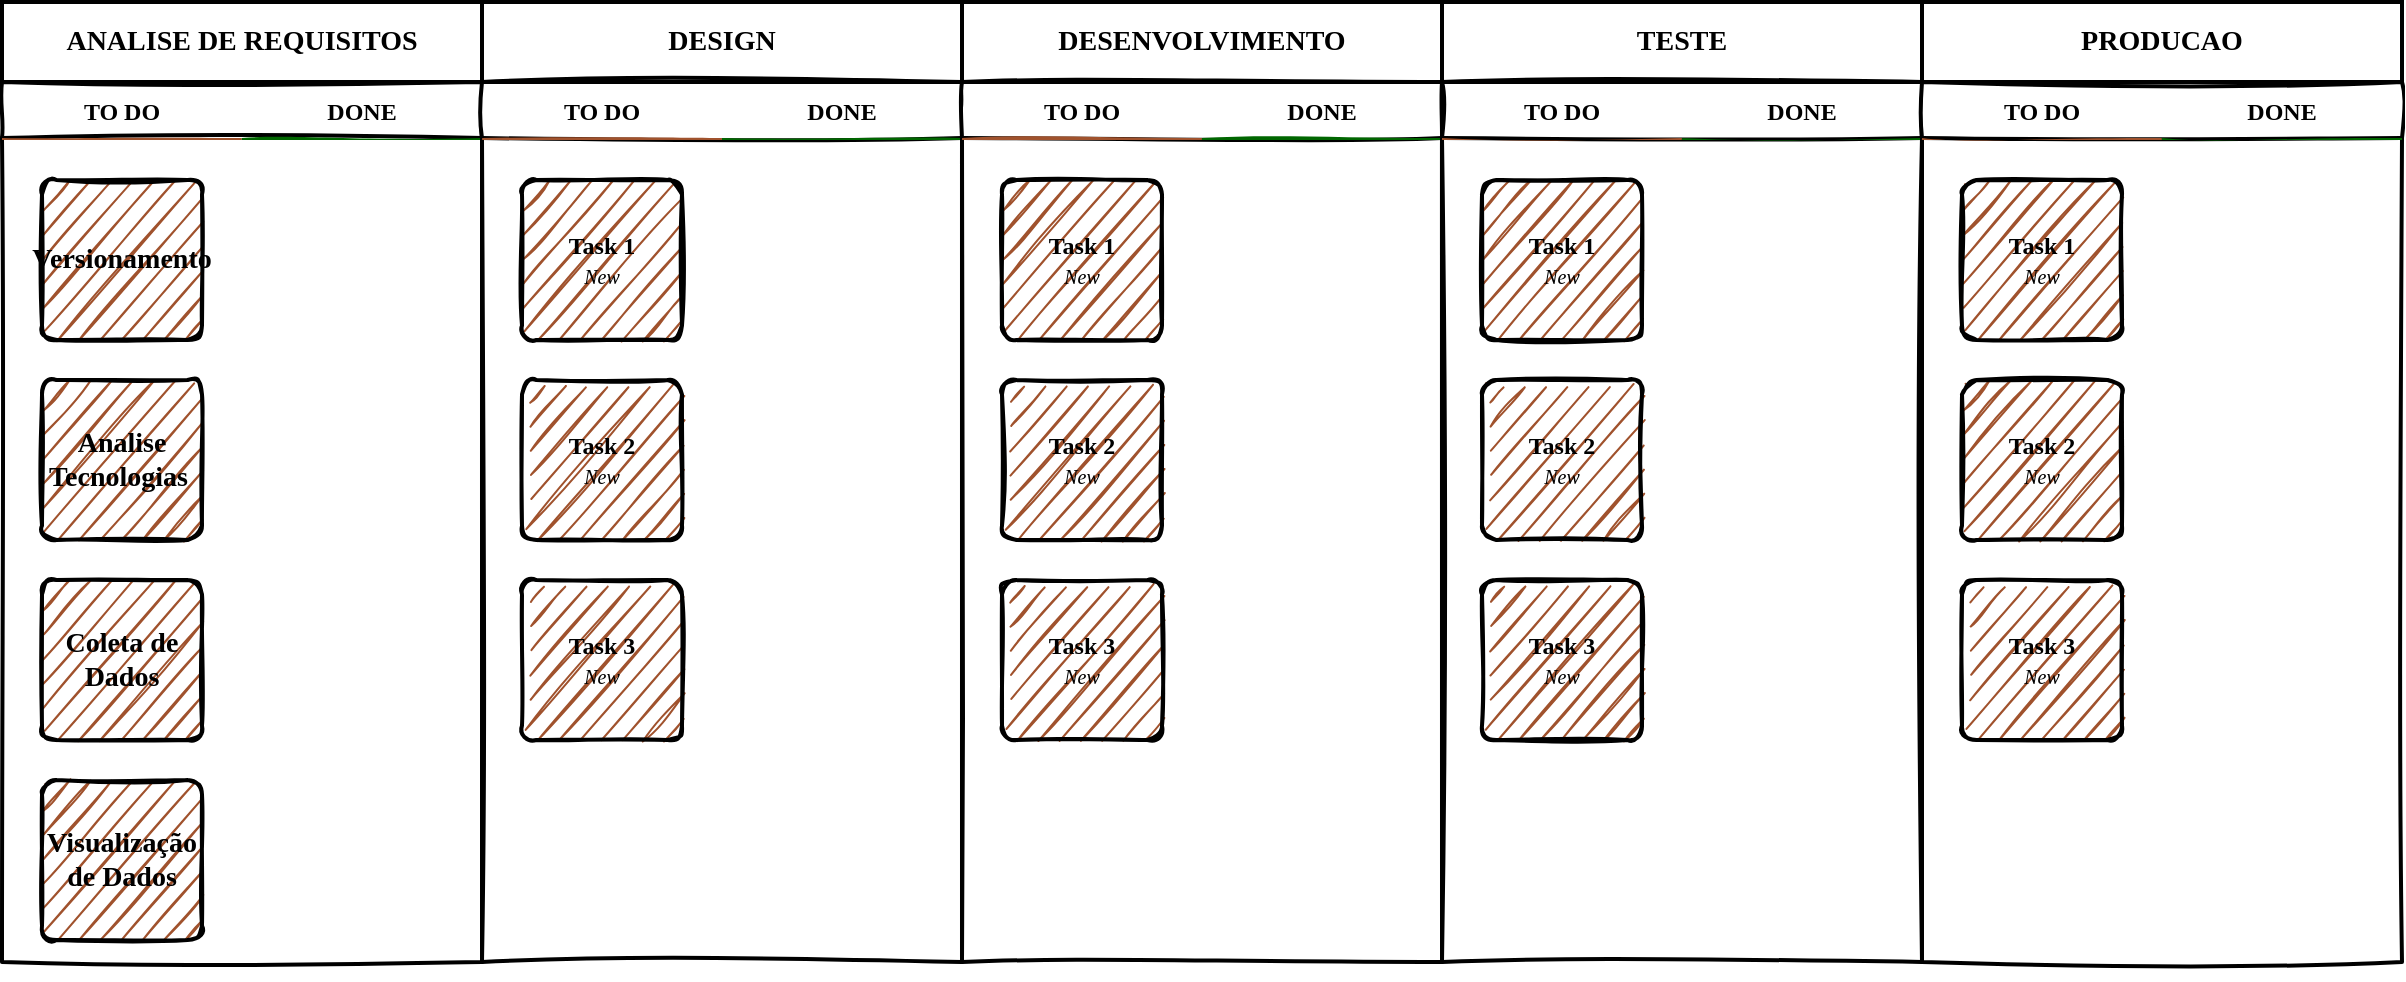 <mxfile version="21.6.8" type="github">
  <diagram id="wFE0QG_FPsp0jaGvCLVb" name="Page-1">
    <mxGraphModel dx="1360" dy="803" grid="1" gridSize="10" guides="1" tooltips="1" connect="1" arrows="1" fold="1" page="1" pageScale="1" pageWidth="850" pageHeight="1100" math="0" shadow="0">
      <root>
        <mxCell id="0" />
        <mxCell id="1" parent="0" />
        <mxCell id="_5mSTuPxr-ZiKRkBDSY7-1" value="" style="swimlane;fontStyle=2;childLayout=stackLayout;horizontal=1;startSize=28;horizontalStack=1;resizeParent=1;resizeParentMax=0;resizeLast=0;collapsible=0;marginBottom=0;swimlaneFillColor=none;fontFamily=Permanent Marker;fontSize=16;points=[];verticalAlign=top;stackBorder=0;resizable=1;strokeWidth=2;sketch=1;disableMultiStroke=1;" parent="1" vertex="1">
          <mxGeometry x="160" y="80" width="240" height="440" as="geometry" />
        </mxCell>
        <object label="TO DO" status="New" id="_5mSTuPxr-ZiKRkBDSY7-2">
          <mxCell style="swimlane;strokeWidth=2;fontFamily=Permanent Marker;html=0;startSize=1;verticalAlign=bottom;spacingBottom=5;points=[];childLayout=stackLayout;stackBorder=20;stackSpacing=20;resizeLast=0;resizeParent=1;horizontalStack=0;collapsible=0;sketch=1;strokeColor=none;fillStyle=solid;fillColor=#A0522D;" parent="_5mSTuPxr-ZiKRkBDSY7-1" vertex="1">
            <mxGeometry y="28" width="120" height="421" as="geometry" />
          </mxCell>
        </object>
        <object label="&lt;font style=&quot;font-size: 14px;&quot;&gt;Versionamento&lt;/font&gt;" placeholders="1" id="_5mSTuPxr-ZiKRkBDSY7-3">
          <mxCell style="whiteSpace=wrap;html=1;strokeWidth=2;fillColor=swimlane;fontStyle=1;spacingTop=0;rounded=1;arcSize=9;points=[];sketch=1;fontFamily=Permanent Marker;hachureGap=8;fillWeight=1;" parent="_5mSTuPxr-ZiKRkBDSY7-2" vertex="1">
            <mxGeometry x="20" y="21" width="80" height="80" as="geometry" />
          </mxCell>
        </object>
        <object label="&lt;font style=&quot;font-size: 14px;&quot;&gt;Analise Tecnologias&amp;nbsp;&lt;/font&gt;" placeholders="1" id="_5mSTuPxr-ZiKRkBDSY7-4">
          <mxCell style="whiteSpace=wrap;html=1;strokeWidth=2;fillColor=swimlane;fontStyle=1;spacingTop=0;rounded=1;arcSize=9;points=[];sketch=1;fontFamily=Permanent Marker;hachureGap=8;fillWeight=1;" parent="_5mSTuPxr-ZiKRkBDSY7-2" vertex="1">
            <mxGeometry x="20" y="121" width="80" height="80" as="geometry" />
          </mxCell>
        </object>
        <object label="&lt;font style=&quot;font-size: 14px;&quot;&gt;Coleta de Dados&lt;/font&gt;" placeholders="1" id="_5mSTuPxr-ZiKRkBDSY7-5">
          <mxCell style="whiteSpace=wrap;html=1;strokeWidth=2;fillColor=swimlane;fontStyle=1;spacingTop=0;rounded=1;arcSize=9;points=[];sketch=1;fontFamily=Permanent Marker;hachureGap=8;fillWeight=1;" parent="_5mSTuPxr-ZiKRkBDSY7-2" vertex="1">
            <mxGeometry x="20" y="221" width="80" height="80" as="geometry" />
          </mxCell>
        </object>
        <object label="&lt;font style=&quot;font-size: 14px;&quot;&gt;Visualização de Dados&lt;/font&gt;" placeholders="1" id="TxZ0ryvqJ0PURnpC9VBf-45">
          <mxCell style="whiteSpace=wrap;html=1;strokeWidth=2;fillColor=swimlane;fontStyle=1;spacingTop=0;rounded=1;arcSize=9;points=[];sketch=1;fontFamily=Permanent Marker;hachureGap=8;fillWeight=1;" vertex="1" parent="_5mSTuPxr-ZiKRkBDSY7-2">
            <mxGeometry x="20" y="321" width="80" height="80" as="geometry" />
          </mxCell>
        </object>
        <object label="DONE" status="In progress" id="_5mSTuPxr-ZiKRkBDSY7-6">
          <mxCell style="swimlane;strokeWidth=2;fontFamily=Permanent Marker;html=0;startSize=1;verticalAlign=bottom;spacingBottom=5;points=[];childLayout=stackLayout;stackBorder=20;stackSpacing=20;resizeLast=0;resizeParent=1;horizontalStack=0;collapsible=0;sketch=1;strokeColor=none;fillStyle=solid;fillColor=#006600;" parent="_5mSTuPxr-ZiKRkBDSY7-1" vertex="1">
            <mxGeometry x="120" y="28" width="120" height="412" as="geometry" />
          </mxCell>
        </object>
        <mxCell id="TxZ0ryvqJ0PURnpC9VBf-8" value="&lt;b&gt;&lt;font style=&quot;font-size: 14px;&quot;&gt;ANALISE DE REQUISITOS&lt;/font&gt;&lt;/b&gt;" style="rounded=0;whiteSpace=wrap;html=1;fillColor=none;strokeWidth=2;fontFamily=Permanent Marker;" vertex="1" parent="1">
          <mxGeometry x="160" y="40" width="240" height="40" as="geometry" />
        </mxCell>
        <mxCell id="TxZ0ryvqJ0PURnpC9VBf-9" value="" style="swimlane;fontStyle=2;childLayout=stackLayout;horizontal=1;startSize=28;horizontalStack=1;resizeParent=1;resizeParentMax=0;resizeLast=0;collapsible=0;marginBottom=0;swimlaneFillColor=none;fontFamily=Permanent Marker;fontSize=16;points=[];verticalAlign=top;stackBorder=0;resizable=1;strokeWidth=2;sketch=1;disableMultiStroke=1;" vertex="1" parent="1">
          <mxGeometry x="400" y="80" width="240" height="440" as="geometry" />
        </mxCell>
        <object label="TO DO" status="New" id="TxZ0ryvqJ0PURnpC9VBf-10">
          <mxCell style="swimlane;strokeWidth=2;fontFamily=Permanent Marker;html=0;startSize=1;verticalAlign=bottom;spacingBottom=5;points=[];childLayout=stackLayout;stackBorder=20;stackSpacing=20;resizeLast=0;resizeParent=1;horizontalStack=0;collapsible=0;sketch=1;strokeColor=none;fillStyle=solid;fillColor=#A0522D;" vertex="1" parent="TxZ0ryvqJ0PURnpC9VBf-9">
            <mxGeometry y="28" width="120" height="412" as="geometry" />
          </mxCell>
        </object>
        <object label="Task 1&lt;br&gt;&lt;span style=&quot;font-weight: normal&quot;&gt;&lt;i&gt;&lt;font style=&quot;font-size: 10px&quot;&gt;%status%&lt;/font&gt;&lt;/i&gt;&lt;/span&gt;" placeholders="1" id="TxZ0ryvqJ0PURnpC9VBf-11">
          <mxCell style="whiteSpace=wrap;html=1;strokeWidth=2;fillColor=swimlane;fontStyle=1;spacingTop=0;rounded=1;arcSize=9;points=[];sketch=1;fontFamily=Permanent Marker;hachureGap=8;fillWeight=1;" vertex="1" parent="TxZ0ryvqJ0PURnpC9VBf-10">
            <mxGeometry x="20" y="21" width="80" height="80" as="geometry" />
          </mxCell>
        </object>
        <object label="Task 2&lt;br&gt;&lt;span style=&quot;font-weight: normal&quot;&gt;&lt;i&gt;&lt;font style=&quot;font-size: 10px&quot;&gt;%status%&lt;/font&gt;&lt;/i&gt;&lt;/span&gt;" placeholders="1" id="TxZ0ryvqJ0PURnpC9VBf-12">
          <mxCell style="whiteSpace=wrap;html=1;strokeWidth=2;fillColor=swimlane;fontStyle=1;spacingTop=0;rounded=1;arcSize=9;points=[];sketch=1;fontFamily=Permanent Marker;hachureGap=8;fillWeight=1;" vertex="1" parent="TxZ0ryvqJ0PURnpC9VBf-10">
            <mxGeometry x="20" y="121" width="80" height="80" as="geometry" />
          </mxCell>
        </object>
        <object label="Task 3&lt;br&gt;&lt;span style=&quot;font-weight: normal&quot;&gt;&lt;i&gt;&lt;font style=&quot;font-size: 10px&quot;&gt;%status%&lt;/font&gt;&lt;/i&gt;&lt;/span&gt;" placeholders="1" id="TxZ0ryvqJ0PURnpC9VBf-13">
          <mxCell style="whiteSpace=wrap;html=1;strokeWidth=2;fillColor=swimlane;fontStyle=1;spacingTop=0;rounded=1;arcSize=9;points=[];sketch=1;fontFamily=Permanent Marker;hachureGap=8;fillWeight=1;" vertex="1" parent="TxZ0ryvqJ0PURnpC9VBf-10">
            <mxGeometry x="20" y="221" width="80" height="80" as="geometry" />
          </mxCell>
        </object>
        <object label="DONE" status="In progress" id="TxZ0ryvqJ0PURnpC9VBf-14">
          <mxCell style="swimlane;strokeWidth=2;fontFamily=Permanent Marker;html=0;startSize=1;verticalAlign=bottom;spacingBottom=5;points=[];childLayout=stackLayout;stackBorder=20;stackSpacing=20;resizeLast=0;resizeParent=1;horizontalStack=0;collapsible=0;sketch=1;strokeColor=none;fillStyle=solid;fillColor=#006600;" vertex="1" parent="TxZ0ryvqJ0PURnpC9VBf-9">
            <mxGeometry x="120" y="28" width="120" height="412" as="geometry" />
          </mxCell>
        </object>
        <mxCell id="TxZ0ryvqJ0PURnpC9VBf-17" value="&lt;b style=&quot;border-color: var(--border-color);&quot;&gt;&lt;font style=&quot;border-color: var(--border-color); font-size: 14px;&quot;&gt;DESIGN&lt;/font&gt;&lt;/b&gt;" style="rounded=0;whiteSpace=wrap;html=1;fillColor=none;strokeWidth=2;fontFamily=Permanent Marker;" vertex="1" parent="1">
          <mxGeometry x="400" y="40" width="240" height="40" as="geometry" />
        </mxCell>
        <mxCell id="TxZ0ryvqJ0PURnpC9VBf-18" value="" style="swimlane;fontStyle=2;childLayout=stackLayout;horizontal=1;startSize=28;horizontalStack=1;resizeParent=1;resizeParentMax=0;resizeLast=0;collapsible=0;marginBottom=0;swimlaneFillColor=none;fontFamily=Permanent Marker;fontSize=16;points=[];verticalAlign=top;stackBorder=0;resizable=1;strokeWidth=2;sketch=1;disableMultiStroke=1;" vertex="1" parent="1">
          <mxGeometry x="640" y="80" width="240" height="440" as="geometry" />
        </mxCell>
        <object label="TO DO" status="New" id="TxZ0ryvqJ0PURnpC9VBf-19">
          <mxCell style="swimlane;strokeWidth=2;fontFamily=Permanent Marker;html=0;startSize=1;verticalAlign=bottom;spacingBottom=5;points=[];childLayout=stackLayout;stackBorder=20;stackSpacing=20;resizeLast=0;resizeParent=1;horizontalStack=0;collapsible=0;sketch=1;strokeColor=none;fillStyle=solid;fillColor=#A0522D;" vertex="1" parent="TxZ0ryvqJ0PURnpC9VBf-18">
            <mxGeometry y="28" width="120" height="412" as="geometry" />
          </mxCell>
        </object>
        <object label="Task 1&lt;br&gt;&lt;span style=&quot;font-weight: normal&quot;&gt;&lt;i&gt;&lt;font style=&quot;font-size: 10px&quot;&gt;%status%&lt;/font&gt;&lt;/i&gt;&lt;/span&gt;" placeholders="1" id="TxZ0ryvqJ0PURnpC9VBf-20">
          <mxCell style="whiteSpace=wrap;html=1;strokeWidth=2;fillColor=swimlane;fontStyle=1;spacingTop=0;rounded=1;arcSize=9;points=[];sketch=1;fontFamily=Permanent Marker;hachureGap=8;fillWeight=1;" vertex="1" parent="TxZ0ryvqJ0PURnpC9VBf-19">
            <mxGeometry x="20" y="21" width="80" height="80" as="geometry" />
          </mxCell>
        </object>
        <object label="Task 2&lt;br&gt;&lt;span style=&quot;font-weight: normal&quot;&gt;&lt;i&gt;&lt;font style=&quot;font-size: 10px&quot;&gt;%status%&lt;/font&gt;&lt;/i&gt;&lt;/span&gt;" placeholders="1" id="TxZ0ryvqJ0PURnpC9VBf-21">
          <mxCell style="whiteSpace=wrap;html=1;strokeWidth=2;fillColor=swimlane;fontStyle=1;spacingTop=0;rounded=1;arcSize=9;points=[];sketch=1;fontFamily=Permanent Marker;hachureGap=8;fillWeight=1;" vertex="1" parent="TxZ0ryvqJ0PURnpC9VBf-19">
            <mxGeometry x="20" y="121" width="80" height="80" as="geometry" />
          </mxCell>
        </object>
        <object label="Task 3&lt;br&gt;&lt;span style=&quot;font-weight: normal&quot;&gt;&lt;i&gt;&lt;font style=&quot;font-size: 10px&quot;&gt;%status%&lt;/font&gt;&lt;/i&gt;&lt;/span&gt;" placeholders="1" id="TxZ0ryvqJ0PURnpC9VBf-22">
          <mxCell style="whiteSpace=wrap;html=1;strokeWidth=2;fillColor=swimlane;fontStyle=1;spacingTop=0;rounded=1;arcSize=9;points=[];sketch=1;fontFamily=Permanent Marker;hachureGap=8;fillWeight=1;" vertex="1" parent="TxZ0ryvqJ0PURnpC9VBf-19">
            <mxGeometry x="20" y="221" width="80" height="80" as="geometry" />
          </mxCell>
        </object>
        <object label="DONE" status="In progress" id="TxZ0ryvqJ0PURnpC9VBf-23">
          <mxCell style="swimlane;strokeWidth=2;fontFamily=Permanent Marker;html=0;startSize=1;verticalAlign=bottom;spacingBottom=5;points=[];childLayout=stackLayout;stackBorder=20;stackSpacing=20;resizeLast=0;resizeParent=1;horizontalStack=0;collapsible=0;sketch=1;strokeColor=none;fillStyle=solid;fillColor=#006600;" vertex="1" parent="TxZ0ryvqJ0PURnpC9VBf-18">
            <mxGeometry x="120" y="28" width="120" height="412" as="geometry" />
          </mxCell>
        </object>
        <mxCell id="TxZ0ryvqJ0PURnpC9VBf-26" value="&lt;b&gt;&lt;font style=&quot;font-size: 14px;&quot;&gt;DESENVOLVIMENTO&lt;/font&gt;&lt;/b&gt;" style="rounded=0;whiteSpace=wrap;html=1;fillColor=none;strokeWidth=2;fontFamily=Permanent Marker;" vertex="1" parent="1">
          <mxGeometry x="640" y="40" width="240" height="40" as="geometry" />
        </mxCell>
        <mxCell id="TxZ0ryvqJ0PURnpC9VBf-27" value="" style="swimlane;fontStyle=2;childLayout=stackLayout;horizontal=1;startSize=28;horizontalStack=1;resizeParent=1;resizeParentMax=0;resizeLast=0;collapsible=0;marginBottom=0;swimlaneFillColor=none;fontFamily=Permanent Marker;fontSize=16;points=[];verticalAlign=top;stackBorder=0;resizable=1;strokeWidth=2;sketch=1;disableMultiStroke=1;" vertex="1" parent="1">
          <mxGeometry x="880" y="80" width="240" height="440" as="geometry" />
        </mxCell>
        <object label="TO DO" status="New" id="TxZ0ryvqJ0PURnpC9VBf-28">
          <mxCell style="swimlane;strokeWidth=2;fontFamily=Permanent Marker;html=0;startSize=1;verticalAlign=bottom;spacingBottom=5;points=[];childLayout=stackLayout;stackBorder=20;stackSpacing=20;resizeLast=0;resizeParent=1;horizontalStack=0;collapsible=0;sketch=1;strokeColor=none;fillStyle=solid;fillColor=#A0522D;" vertex="1" parent="TxZ0ryvqJ0PURnpC9VBf-27">
            <mxGeometry y="28" width="120" height="412" as="geometry" />
          </mxCell>
        </object>
        <object label="Task 1&lt;br&gt;&lt;span style=&quot;font-weight: normal&quot;&gt;&lt;i&gt;&lt;font style=&quot;font-size: 10px&quot;&gt;%status%&lt;/font&gt;&lt;/i&gt;&lt;/span&gt;" placeholders="1" id="TxZ0ryvqJ0PURnpC9VBf-29">
          <mxCell style="whiteSpace=wrap;html=1;strokeWidth=2;fillColor=swimlane;fontStyle=1;spacingTop=0;rounded=1;arcSize=9;points=[];sketch=1;fontFamily=Permanent Marker;hachureGap=8;fillWeight=1;" vertex="1" parent="TxZ0ryvqJ0PURnpC9VBf-28">
            <mxGeometry x="20" y="21" width="80" height="80" as="geometry" />
          </mxCell>
        </object>
        <object label="Task 2&lt;br&gt;&lt;span style=&quot;font-weight: normal&quot;&gt;&lt;i&gt;&lt;font style=&quot;font-size: 10px&quot;&gt;%status%&lt;/font&gt;&lt;/i&gt;&lt;/span&gt;" placeholders="1" id="TxZ0ryvqJ0PURnpC9VBf-30">
          <mxCell style="whiteSpace=wrap;html=1;strokeWidth=2;fillColor=swimlane;fontStyle=1;spacingTop=0;rounded=1;arcSize=9;points=[];sketch=1;fontFamily=Permanent Marker;hachureGap=8;fillWeight=1;" vertex="1" parent="TxZ0ryvqJ0PURnpC9VBf-28">
            <mxGeometry x="20" y="121" width="80" height="80" as="geometry" />
          </mxCell>
        </object>
        <object label="Task 3&lt;br&gt;&lt;span style=&quot;font-weight: normal&quot;&gt;&lt;i&gt;&lt;font style=&quot;font-size: 10px&quot;&gt;%status%&lt;/font&gt;&lt;/i&gt;&lt;/span&gt;" placeholders="1" id="TxZ0ryvqJ0PURnpC9VBf-31">
          <mxCell style="whiteSpace=wrap;html=1;strokeWidth=2;fillColor=swimlane;fontStyle=1;spacingTop=0;rounded=1;arcSize=9;points=[];sketch=1;fontFamily=Permanent Marker;hachureGap=8;fillWeight=1;" vertex="1" parent="TxZ0ryvqJ0PURnpC9VBf-28">
            <mxGeometry x="20" y="221" width="80" height="80" as="geometry" />
          </mxCell>
        </object>
        <object label="DONE" status="In progress" id="TxZ0ryvqJ0PURnpC9VBf-32">
          <mxCell style="swimlane;strokeWidth=2;fontFamily=Permanent Marker;html=0;startSize=1;verticalAlign=bottom;spacingBottom=5;points=[];childLayout=stackLayout;stackBorder=20;stackSpacing=20;resizeLast=0;resizeParent=1;horizontalStack=0;collapsible=0;sketch=1;strokeColor=none;fillStyle=solid;fillColor=#006600;" vertex="1" parent="TxZ0ryvqJ0PURnpC9VBf-27">
            <mxGeometry x="120" y="28" width="120" height="412" as="geometry" />
          </mxCell>
        </object>
        <mxCell id="TxZ0ryvqJ0PURnpC9VBf-35" value="&lt;b&gt;&lt;font style=&quot;font-size: 14px;&quot;&gt;TESTE&lt;/font&gt;&lt;/b&gt;" style="rounded=0;whiteSpace=wrap;html=1;fillColor=none;strokeWidth=2;fontFamily=Permanent Marker;" vertex="1" parent="1">
          <mxGeometry x="880" y="40" width="240" height="40" as="geometry" />
        </mxCell>
        <mxCell id="TxZ0ryvqJ0PURnpC9VBf-36" value="" style="swimlane;fontStyle=2;childLayout=stackLayout;horizontal=1;startSize=28;horizontalStack=1;resizeParent=1;resizeParentMax=0;resizeLast=0;collapsible=0;marginBottom=0;swimlaneFillColor=none;fontFamily=Permanent Marker;fontSize=16;points=[];verticalAlign=top;stackBorder=0;resizable=1;strokeWidth=2;sketch=1;disableMultiStroke=1;" vertex="1" parent="1">
          <mxGeometry x="1120" y="80" width="240" height="440" as="geometry" />
        </mxCell>
        <object label="TO DO" status="New" id="TxZ0ryvqJ0PURnpC9VBf-37">
          <mxCell style="swimlane;strokeWidth=2;fontFamily=Permanent Marker;html=0;startSize=1;verticalAlign=bottom;spacingBottom=5;points=[];childLayout=stackLayout;stackBorder=20;stackSpacing=20;resizeLast=0;resizeParent=1;horizontalStack=0;collapsible=0;sketch=1;strokeColor=none;fillStyle=solid;fillColor=#A0522D;" vertex="1" parent="TxZ0ryvqJ0PURnpC9VBf-36">
            <mxGeometry y="28" width="120" height="412" as="geometry" />
          </mxCell>
        </object>
        <object label="Task 1&lt;br&gt;&lt;span style=&quot;font-weight: normal&quot;&gt;&lt;i&gt;&lt;font style=&quot;font-size: 10px&quot;&gt;%status%&lt;/font&gt;&lt;/i&gt;&lt;/span&gt;" placeholders="1" id="TxZ0ryvqJ0PURnpC9VBf-38">
          <mxCell style="whiteSpace=wrap;html=1;strokeWidth=2;fillColor=swimlane;fontStyle=1;spacingTop=0;rounded=1;arcSize=9;points=[];sketch=1;fontFamily=Permanent Marker;hachureGap=8;fillWeight=1;" vertex="1" parent="TxZ0ryvqJ0PURnpC9VBf-37">
            <mxGeometry x="20" y="21" width="80" height="80" as="geometry" />
          </mxCell>
        </object>
        <object label="Task 2&lt;br&gt;&lt;span style=&quot;font-weight: normal&quot;&gt;&lt;i&gt;&lt;font style=&quot;font-size: 10px&quot;&gt;%status%&lt;/font&gt;&lt;/i&gt;&lt;/span&gt;" placeholders="1" id="TxZ0ryvqJ0PURnpC9VBf-39">
          <mxCell style="whiteSpace=wrap;html=1;strokeWidth=2;fillColor=swimlane;fontStyle=1;spacingTop=0;rounded=1;arcSize=9;points=[];sketch=1;fontFamily=Permanent Marker;hachureGap=8;fillWeight=1;" vertex="1" parent="TxZ0ryvqJ0PURnpC9VBf-37">
            <mxGeometry x="20" y="121" width="80" height="80" as="geometry" />
          </mxCell>
        </object>
        <object label="Task 3&lt;br&gt;&lt;span style=&quot;font-weight: normal&quot;&gt;&lt;i&gt;&lt;font style=&quot;font-size: 10px&quot;&gt;%status%&lt;/font&gt;&lt;/i&gt;&lt;/span&gt;" placeholders="1" id="TxZ0ryvqJ0PURnpC9VBf-40">
          <mxCell style="whiteSpace=wrap;html=1;strokeWidth=2;fillColor=swimlane;fontStyle=1;spacingTop=0;rounded=1;arcSize=9;points=[];sketch=1;fontFamily=Permanent Marker;hachureGap=8;fillWeight=1;" vertex="1" parent="TxZ0ryvqJ0PURnpC9VBf-37">
            <mxGeometry x="20" y="221" width="80" height="80" as="geometry" />
          </mxCell>
        </object>
        <object label="DONE" status="In progress" id="TxZ0ryvqJ0PURnpC9VBf-41">
          <mxCell style="swimlane;strokeWidth=2;fontFamily=Permanent Marker;html=0;startSize=1;verticalAlign=bottom;spacingBottom=5;points=[];childLayout=stackLayout;stackBorder=20;stackSpacing=20;resizeLast=0;resizeParent=1;horizontalStack=0;collapsible=0;sketch=1;strokeColor=none;fillStyle=solid;fillColor=#006600;" vertex="1" parent="TxZ0ryvqJ0PURnpC9VBf-36">
            <mxGeometry x="120" y="28" width="120" height="412" as="geometry" />
          </mxCell>
        </object>
        <mxCell id="TxZ0ryvqJ0PURnpC9VBf-44" value="&lt;b&gt;&lt;font style=&quot;font-size: 14px;&quot;&gt;PRODUCAO&lt;/font&gt;&lt;/b&gt;" style="rounded=0;whiteSpace=wrap;html=1;fillColor=none;strokeWidth=2;fontFamily=Permanent Marker;" vertex="1" parent="1">
          <mxGeometry x="1120" y="40" width="240" height="40" as="geometry" />
        </mxCell>
      </root>
    </mxGraphModel>
  </diagram>
</mxfile>
